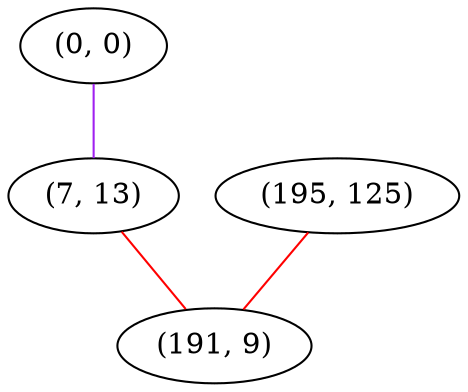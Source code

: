 graph "" {
"(0, 0)";
"(7, 13)";
"(195, 125)";
"(191, 9)";
"(0, 0)" -- "(7, 13)"  [color=purple, key=0, weight=4];
"(7, 13)" -- "(191, 9)"  [color=red, key=0, weight=1];
"(195, 125)" -- "(191, 9)"  [color=red, key=0, weight=1];
}

